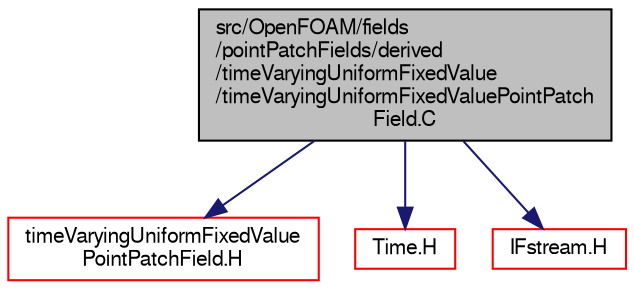 digraph "src/OpenFOAM/fields/pointPatchFields/derived/timeVaryingUniformFixedValue/timeVaryingUniformFixedValuePointPatchField.C"
{
  bgcolor="transparent";
  edge [fontname="FreeSans",fontsize="10",labelfontname="FreeSans",labelfontsize="10"];
  node [fontname="FreeSans",fontsize="10",shape=record];
  Node0 [label="src/OpenFOAM/fields\l/pointPatchFields/derived\l/timeVaryingUniformFixedValue\l/timeVaryingUniformFixedValuePointPatch\lField.C",height=0.2,width=0.4,color="black", fillcolor="grey75", style="filled", fontcolor="black"];
  Node0 -> Node1 [color="midnightblue",fontsize="10",style="solid",fontname="FreeSans"];
  Node1 [label="timeVaryingUniformFixedValue\lPointPatchField.H",height=0.2,width=0.4,color="red",URL="$a10115.html"];
  Node0 -> Node161 [color="midnightblue",fontsize="10",style="solid",fontname="FreeSans"];
  Node161 [label="Time.H",height=0.2,width=0.4,color="red",URL="$a09311.html"];
  Node0 -> Node189 [color="midnightblue",fontsize="10",style="solid",fontname="FreeSans"];
  Node189 [label="IFstream.H",height=0.2,width=0.4,color="red",URL="$a09059.html"];
}
